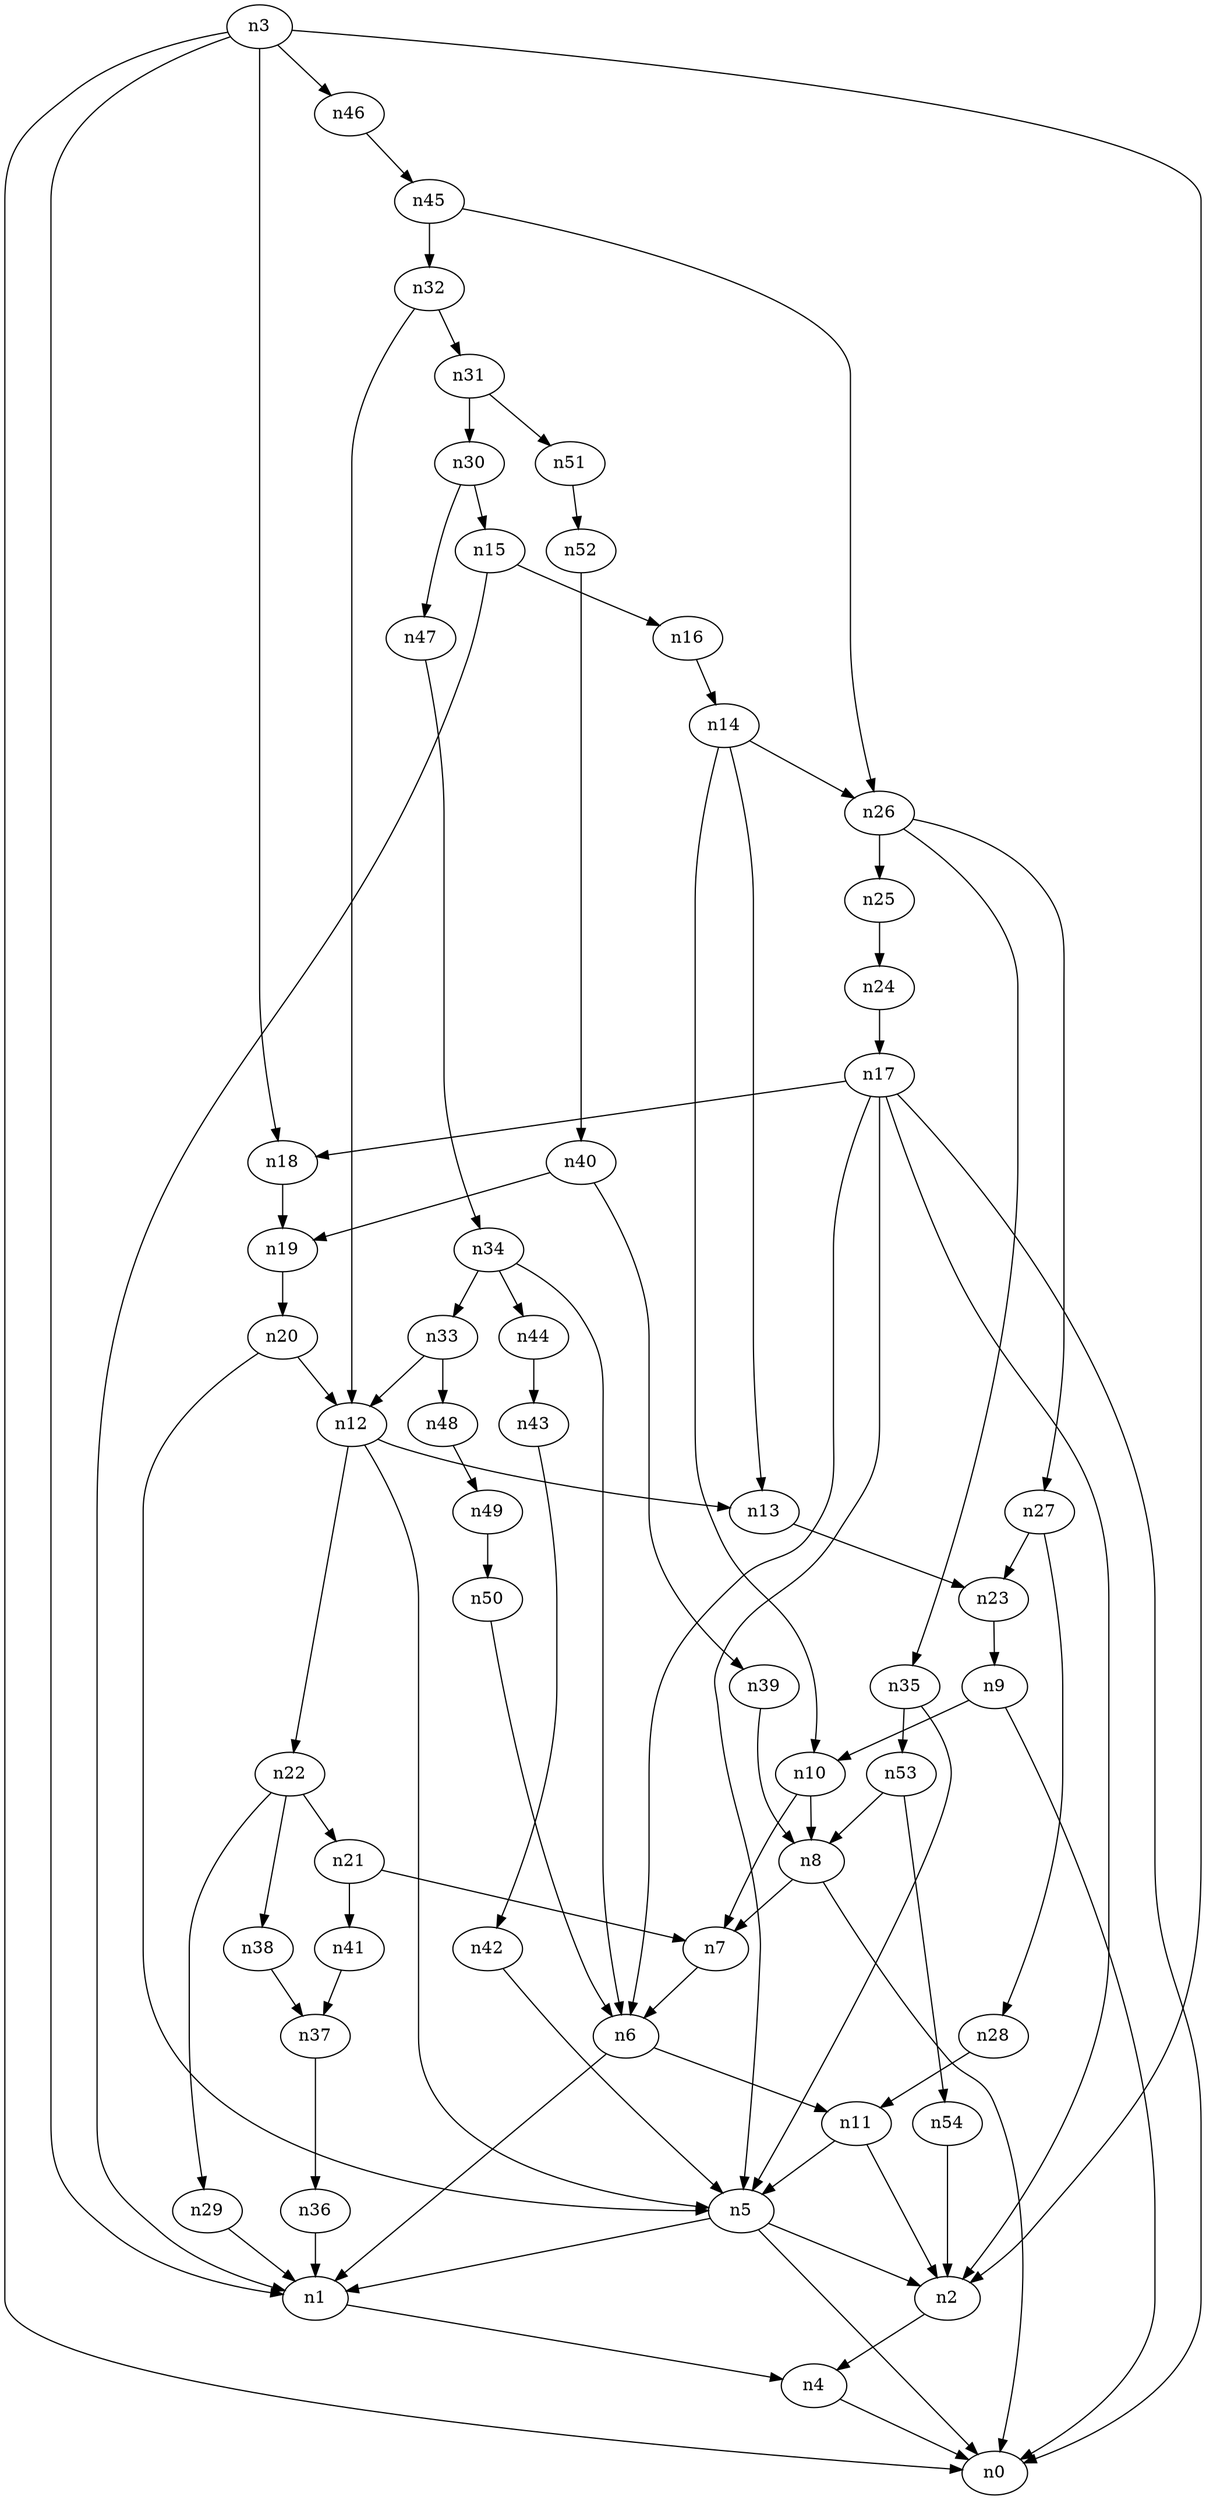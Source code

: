 digraph G {
	n1 -> n4	 [_graphml_id=e4];
	n2 -> n4	 [_graphml_id=e7];
	n3 -> n0	 [_graphml_id=e0];
	n3 -> n1	 [_graphml_id=e3];
	n3 -> n2	 [_graphml_id=e6];
	n3 -> n18	 [_graphml_id=e38];
	n3 -> n46	 [_graphml_id=e75];
	n4 -> n0	 [_graphml_id=e1];
	n5 -> n0	 [_graphml_id=e2];
	n5 -> n1	 [_graphml_id=e5];
	n5 -> n2	 [_graphml_id=e8];
	n6 -> n1	 [_graphml_id=e9];
	n6 -> n11	 [_graphml_id=e16];
	n7 -> n6	 [_graphml_id=e10];
	n8 -> n0	 [_graphml_id=e12];
	n8 -> n7	 [_graphml_id=e11];
	n9 -> n0	 [_graphml_id=e13];
	n9 -> n10	 [_graphml_id=e14];
	n10 -> n7	 [_graphml_id=e18];
	n10 -> n8	 [_graphml_id=e15];
	n11 -> n2	 [_graphml_id=e58];
	n11 -> n5	 [_graphml_id=e17];
	n12 -> n5	 [_graphml_id=e19];
	n12 -> n13	 [_graphml_id=e20];
	n12 -> n22	 [_graphml_id=e35];
	n13 -> n23	 [_graphml_id=e36];
	n14 -> n10	 [_graphml_id=e22];
	n14 -> n13	 [_graphml_id=e21];
	n14 -> n26	 [_graphml_id=e42];
	n15 -> n1	 [_graphml_id=e23];
	n15 -> n16	 [_graphml_id=e24];
	n16 -> n14	 [_graphml_id=e25];
	n17 -> n0	 [_graphml_id=e68];
	n17 -> n2	 [_graphml_id=e28];
	n17 -> n5	 [_graphml_id=e26];
	n17 -> n6	 [_graphml_id=e27];
	n17 -> n18	 [_graphml_id=e29];
	n18 -> n19	 [_graphml_id=e30];
	n19 -> n20	 [_graphml_id=e31];
	n20 -> n5	 [_graphml_id=e48];
	n20 -> n12	 [_graphml_id=e32];
	n21 -> n7	 [_graphml_id=e33];
	n21 -> n41	 [_graphml_id=e66];
	n22 -> n21	 [_graphml_id=e34];
	n22 -> n29	 [_graphml_id=e47];
	n22 -> n38	 [_graphml_id=e62];
	n23 -> n9	 [_graphml_id=e37];
	n24 -> n17	 [_graphml_id=e39];
	n25 -> n24	 [_graphml_id=e40];
	n26 -> n25	 [_graphml_id=e41];
	n26 -> n27	 [_graphml_id=e78];
	n26 -> n35	 [_graphml_id=e56];
	n27 -> n23	 [_graphml_id=e43];
	n27 -> n28	 [_graphml_id=e44];
	n28 -> n11	 [_graphml_id=e45];
	n29 -> n1	 [_graphml_id=e46];
	n30 -> n15	 [_graphml_id=e49];
	n30 -> n47	 [_graphml_id=e76];
	n31 -> n30	 [_graphml_id=e50];
	n31 -> n51	 [_graphml_id=e83];
	n32 -> n12	 [_graphml_id=e52];
	n32 -> n31	 [_graphml_id=e51];
	n33 -> n12	 [_graphml_id=e53];
	n33 -> n48	 [_graphml_id=e79];
	n34 -> n6	 [_graphml_id=e55];
	n34 -> n33	 [_graphml_id=e54];
	n34 -> n44	 [_graphml_id=e72];
	n35 -> n5	 [_graphml_id=e57];
	n35 -> n53	 [_graphml_id=e87];
	n36 -> n1	 [_graphml_id=e59];
	n37 -> n36	 [_graphml_id=e60];
	n38 -> n37	 [_graphml_id=e61];
	n39 -> n8	 [_graphml_id=e63];
	n40 -> n19	 [_graphml_id=e65];
	n40 -> n39	 [_graphml_id=e64];
	n41 -> n37	 [_graphml_id=e67];
	n42 -> n5	 [_graphml_id=e69];
	n43 -> n42	 [_graphml_id=e70];
	n44 -> n43	 [_graphml_id=e71];
	n45 -> n26	 [_graphml_id=e73];
	n45 -> n32	 [_graphml_id=e88];
	n46 -> n45	 [_graphml_id=e74];
	n47 -> n34	 [_graphml_id=e77];
	n48 -> n49	 [_graphml_id=e80];
	n49 -> n50	 [_graphml_id=e81];
	n50 -> n6	 [_graphml_id=e82];
	n51 -> n52	 [_graphml_id=e84];
	n52 -> n40	 [_graphml_id=e85];
	n53 -> n8	 [_graphml_id=e86];
	n53 -> n54	 [_graphml_id=e89];
	n54 -> n2	 [_graphml_id=e90];
}
